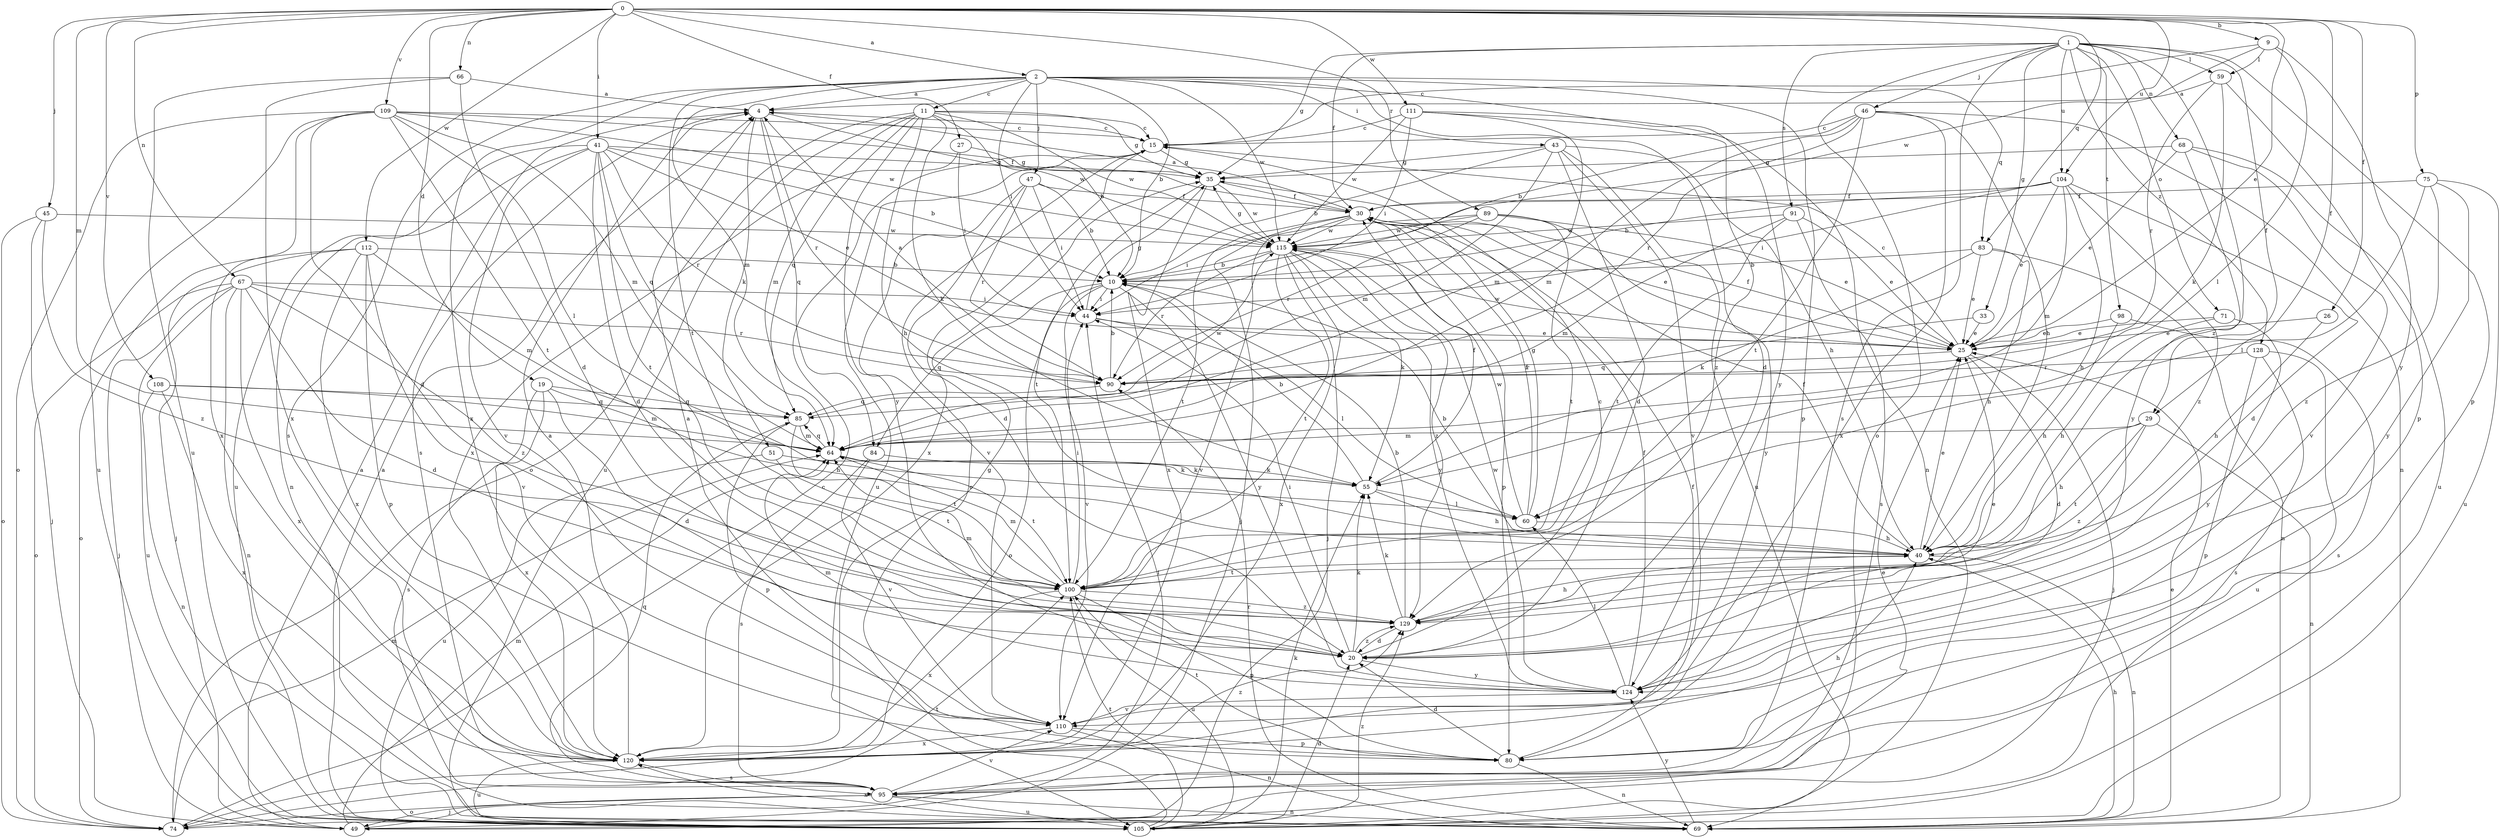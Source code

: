 strict digraph  {
0;
1;
2;
4;
9;
10;
11;
15;
19;
20;
25;
26;
27;
29;
30;
33;
35;
40;
41;
43;
44;
45;
46;
47;
49;
51;
55;
59;
60;
64;
66;
67;
68;
69;
71;
74;
75;
80;
83;
84;
85;
89;
90;
91;
95;
98;
100;
104;
105;
108;
109;
110;
111;
112;
115;
120;
124;
128;
129;
0 -> 2  [label=a];
0 -> 9  [label=b];
0 -> 19  [label=d];
0 -> 25  [label=e];
0 -> 26  [label=f];
0 -> 27  [label=f];
0 -> 29  [label=f];
0 -> 41  [label=i];
0 -> 45  [label=j];
0 -> 64  [label=m];
0 -> 66  [label=n];
0 -> 67  [label=n];
0 -> 75  [label=p];
0 -> 83  [label=q];
0 -> 89  [label=r];
0 -> 104  [label=u];
0 -> 108  [label=v];
0 -> 109  [label=v];
0 -> 111  [label=w];
0 -> 112  [label=w];
1 -> 29  [label=f];
1 -> 30  [label=f];
1 -> 33  [label=g];
1 -> 35  [label=g];
1 -> 46  [label=j];
1 -> 59  [label=l];
1 -> 68  [label=n];
1 -> 71  [label=o];
1 -> 74  [label=o];
1 -> 80  [label=p];
1 -> 91  [label=s];
1 -> 95  [label=s];
1 -> 98  [label=t];
1 -> 104  [label=u];
1 -> 128  [label=z];
1 -> 129  [label=z];
2 -> 4  [label=a];
2 -> 10  [label=b];
2 -> 11  [label=c];
2 -> 20  [label=d];
2 -> 43  [label=i];
2 -> 44  [label=i];
2 -> 47  [label=j];
2 -> 64  [label=m];
2 -> 80  [label=p];
2 -> 83  [label=q];
2 -> 95  [label=s];
2 -> 100  [label=t];
2 -> 115  [label=w];
2 -> 120  [label=x];
2 -> 124  [label=y];
4 -> 15  [label=c];
4 -> 51  [label=k];
4 -> 84  [label=q];
4 -> 90  [label=r];
4 -> 95  [label=s];
4 -> 115  [label=w];
9 -> 15  [label=c];
9 -> 59  [label=l];
9 -> 60  [label=l];
9 -> 115  [label=w];
9 -> 124  [label=y];
10 -> 44  [label=i];
10 -> 74  [label=o];
10 -> 84  [label=q];
10 -> 110  [label=v];
10 -> 124  [label=y];
11 -> 10  [label=b];
11 -> 15  [label=c];
11 -> 35  [label=g];
11 -> 40  [label=h];
11 -> 55  [label=k];
11 -> 64  [label=m];
11 -> 74  [label=o];
11 -> 85  [label=q];
11 -> 105  [label=u];
11 -> 115  [label=w];
11 -> 124  [label=y];
15 -> 35  [label=g];
15 -> 105  [label=u];
15 -> 120  [label=x];
19 -> 20  [label=d];
19 -> 40  [label=h];
19 -> 85  [label=q];
19 -> 95  [label=s];
19 -> 120  [label=x];
20 -> 15  [label=c];
20 -> 25  [label=e];
20 -> 44  [label=i];
20 -> 55  [label=k];
20 -> 124  [label=y];
20 -> 129  [label=z];
25 -> 15  [label=c];
25 -> 20  [label=d];
25 -> 30  [label=f];
25 -> 49  [label=j];
25 -> 90  [label=r];
25 -> 115  [label=w];
26 -> 25  [label=e];
26 -> 40  [label=h];
27 -> 35  [label=g];
27 -> 44  [label=i];
27 -> 120  [label=x];
29 -> 40  [label=h];
29 -> 64  [label=m];
29 -> 69  [label=n];
29 -> 100  [label=t];
29 -> 129  [label=z];
30 -> 4  [label=a];
30 -> 25  [label=e];
30 -> 49  [label=j];
30 -> 80  [label=p];
30 -> 100  [label=t];
30 -> 110  [label=v];
30 -> 115  [label=w];
33 -> 25  [label=e];
33 -> 85  [label=q];
35 -> 30  [label=f];
35 -> 100  [label=t];
35 -> 115  [label=w];
35 -> 120  [label=x];
40 -> 10  [label=b];
40 -> 25  [label=e];
40 -> 30  [label=f];
40 -> 69  [label=n];
40 -> 100  [label=t];
41 -> 10  [label=b];
41 -> 20  [label=d];
41 -> 25  [label=e];
41 -> 35  [label=g];
41 -> 69  [label=n];
41 -> 85  [label=q];
41 -> 90  [label=r];
41 -> 100  [label=t];
41 -> 105  [label=u];
41 -> 110  [label=v];
43 -> 10  [label=b];
43 -> 20  [label=d];
43 -> 35  [label=g];
43 -> 40  [label=h];
43 -> 64  [label=m];
43 -> 105  [label=u];
43 -> 110  [label=v];
44 -> 25  [label=e];
44 -> 35  [label=g];
44 -> 60  [label=l];
45 -> 49  [label=j];
45 -> 74  [label=o];
45 -> 115  [label=w];
45 -> 129  [label=z];
46 -> 10  [label=b];
46 -> 15  [label=c];
46 -> 40  [label=h];
46 -> 64  [label=m];
46 -> 69  [label=n];
46 -> 90  [label=r];
46 -> 100  [label=t];
46 -> 120  [label=x];
47 -> 10  [label=b];
47 -> 20  [label=d];
47 -> 30  [label=f];
47 -> 44  [label=i];
47 -> 90  [label=r];
47 -> 110  [label=v];
49 -> 4  [label=a];
49 -> 44  [label=i];
49 -> 64  [label=m];
51 -> 55  [label=k];
51 -> 100  [label=t];
51 -> 105  [label=u];
55 -> 10  [label=b];
55 -> 30  [label=f];
55 -> 40  [label=h];
55 -> 60  [label=l];
59 -> 4  [label=a];
59 -> 55  [label=k];
59 -> 80  [label=p];
59 -> 90  [label=r];
60 -> 30  [label=f];
60 -> 35  [label=g];
60 -> 40  [label=h];
60 -> 115  [label=w];
64 -> 55  [label=k];
64 -> 85  [label=q];
64 -> 100  [label=t];
66 -> 4  [label=a];
66 -> 20  [label=d];
66 -> 105  [label=u];
66 -> 120  [label=x];
67 -> 20  [label=d];
67 -> 44  [label=i];
67 -> 49  [label=j];
67 -> 69  [label=n];
67 -> 74  [label=o];
67 -> 90  [label=r];
67 -> 105  [label=u];
67 -> 120  [label=x];
67 -> 129  [label=z];
68 -> 25  [label=e];
68 -> 35  [label=g];
68 -> 105  [label=u];
68 -> 110  [label=v];
68 -> 124  [label=y];
69 -> 25  [label=e];
69 -> 40  [label=h];
69 -> 90  [label=r];
69 -> 120  [label=x];
69 -> 124  [label=y];
71 -> 25  [label=e];
71 -> 40  [label=h];
71 -> 124  [label=y];
74 -> 15  [label=c];
74 -> 64  [label=m];
74 -> 100  [label=t];
75 -> 30  [label=f];
75 -> 60  [label=l];
75 -> 105  [label=u];
75 -> 124  [label=y];
75 -> 129  [label=z];
80 -> 20  [label=d];
80 -> 30  [label=f];
80 -> 69  [label=n];
80 -> 100  [label=t];
83 -> 10  [label=b];
83 -> 25  [label=e];
83 -> 40  [label=h];
83 -> 55  [label=k];
83 -> 69  [label=n];
84 -> 55  [label=k];
84 -> 95  [label=s];
84 -> 110  [label=v];
85 -> 64  [label=m];
85 -> 80  [label=p];
85 -> 100  [label=t];
85 -> 115  [label=w];
89 -> 25  [label=e];
89 -> 44  [label=i];
89 -> 90  [label=r];
89 -> 100  [label=t];
89 -> 115  [label=w];
89 -> 124  [label=y];
90 -> 4  [label=a];
90 -> 10  [label=b];
90 -> 85  [label=q];
91 -> 25  [label=e];
91 -> 64  [label=m];
91 -> 95  [label=s];
91 -> 100  [label=t];
91 -> 115  [label=w];
95 -> 25  [label=e];
95 -> 49  [label=j];
95 -> 69  [label=n];
95 -> 74  [label=o];
95 -> 85  [label=q];
95 -> 105  [label=u];
95 -> 110  [label=v];
98 -> 25  [label=e];
98 -> 40  [label=h];
98 -> 95  [label=s];
100 -> 44  [label=i];
100 -> 64  [label=m];
100 -> 80  [label=p];
100 -> 105  [label=u];
100 -> 120  [label=x];
100 -> 129  [label=z];
104 -> 10  [label=b];
104 -> 20  [label=d];
104 -> 25  [label=e];
104 -> 30  [label=f];
104 -> 40  [label=h];
104 -> 44  [label=i];
104 -> 64  [label=m];
104 -> 129  [label=z];
105 -> 4  [label=a];
105 -> 15  [label=c];
105 -> 20  [label=d];
105 -> 55  [label=k];
105 -> 100  [label=t];
105 -> 129  [label=z];
108 -> 64  [label=m];
108 -> 69  [label=n];
108 -> 85  [label=q];
108 -> 120  [label=x];
109 -> 15  [label=c];
109 -> 20  [label=d];
109 -> 30  [label=f];
109 -> 60  [label=l];
109 -> 64  [label=m];
109 -> 74  [label=o];
109 -> 100  [label=t];
109 -> 105  [label=u];
109 -> 115  [label=w];
109 -> 120  [label=x];
110 -> 4  [label=a];
110 -> 69  [label=n];
110 -> 80  [label=p];
110 -> 120  [label=x];
111 -> 15  [label=c];
111 -> 44  [label=i];
111 -> 64  [label=m];
111 -> 69  [label=n];
111 -> 115  [label=w];
111 -> 129  [label=z];
112 -> 10  [label=b];
112 -> 49  [label=j];
112 -> 64  [label=m];
112 -> 74  [label=o];
112 -> 80  [label=p];
112 -> 110  [label=v];
112 -> 120  [label=x];
115 -> 10  [label=b];
115 -> 35  [label=g];
115 -> 49  [label=j];
115 -> 55  [label=k];
115 -> 90  [label=r];
115 -> 100  [label=t];
115 -> 120  [label=x];
115 -> 124  [label=y];
115 -> 129  [label=z];
120 -> 4  [label=a];
120 -> 35  [label=g];
120 -> 40  [label=h];
120 -> 95  [label=s];
120 -> 105  [label=u];
120 -> 129  [label=z];
124 -> 30  [label=f];
124 -> 60  [label=l];
124 -> 64  [label=m];
124 -> 110  [label=v];
124 -> 115  [label=w];
128 -> 80  [label=p];
128 -> 90  [label=r];
128 -> 95  [label=s];
128 -> 105  [label=u];
129 -> 10  [label=b];
129 -> 20  [label=d];
129 -> 40  [label=h];
129 -> 55  [label=k];
129 -> 64  [label=m];
}
